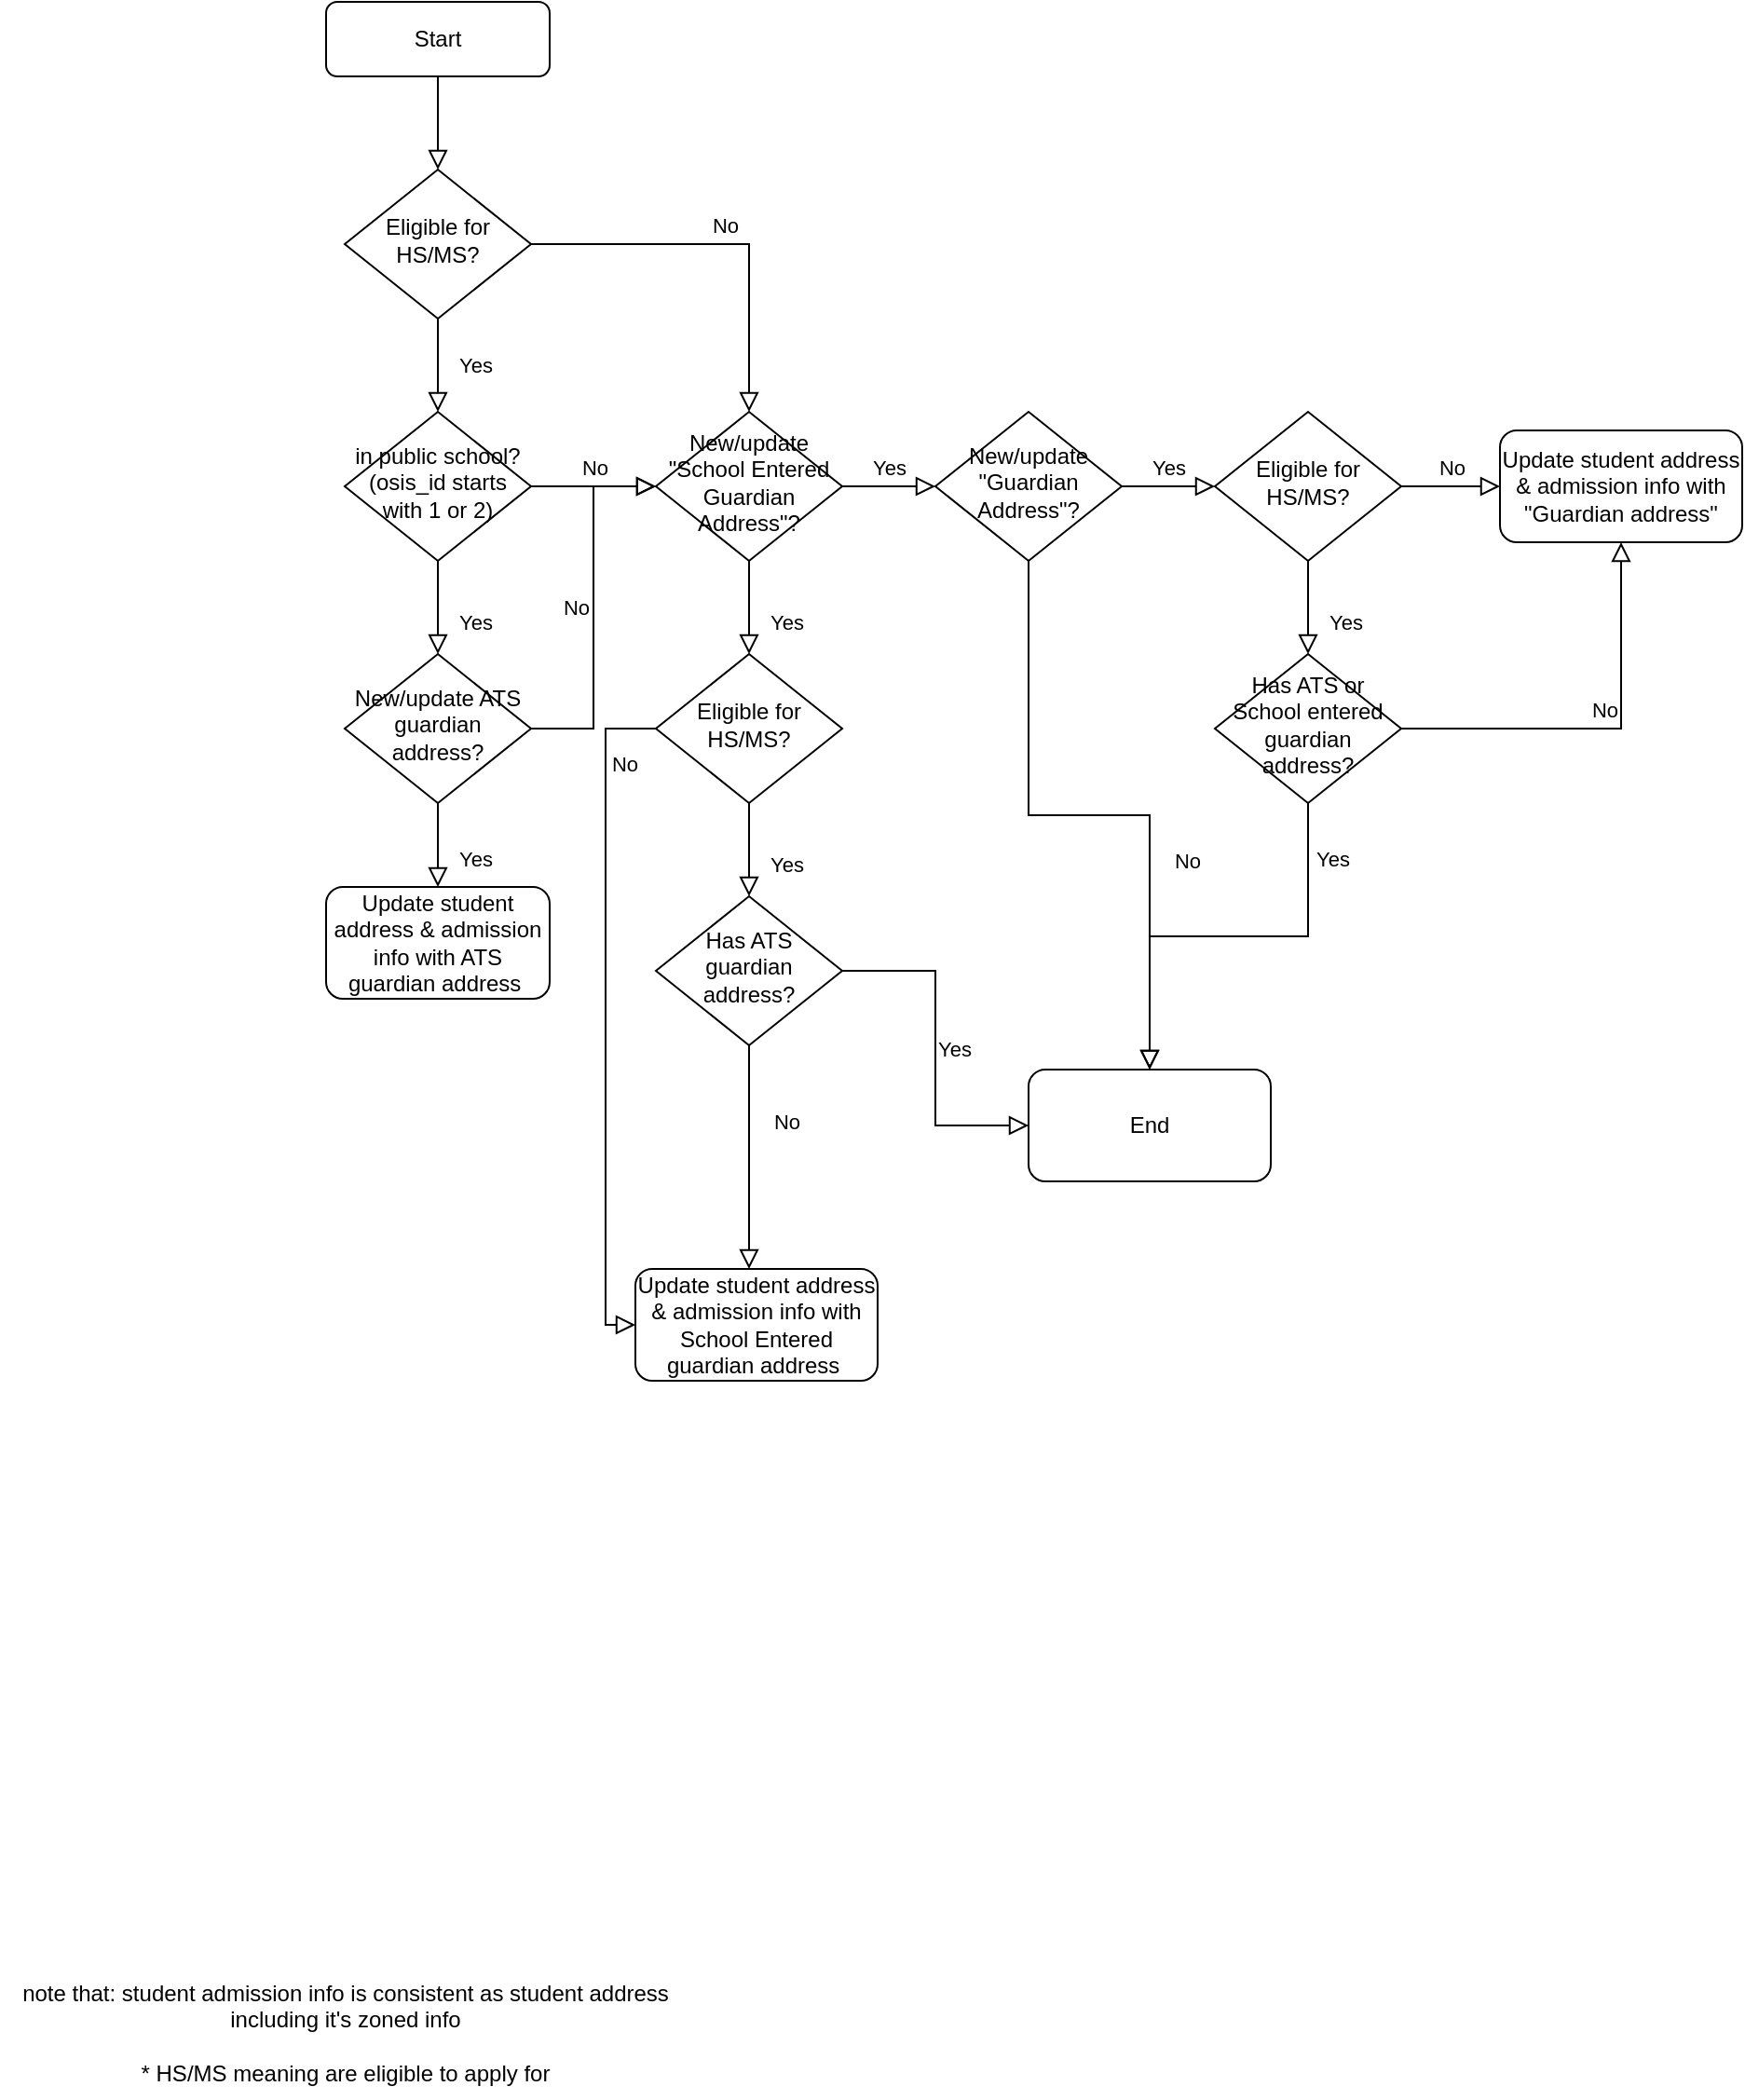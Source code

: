 <mxfile version="20.5.1" type="github">
  <diagram id="C5RBs43oDa-KdzZeNtuy" name="Page-1">
    <mxGraphModel dx="2249" dy="794" grid="1" gridSize="10" guides="1" tooltips="1" connect="1" arrows="1" fold="1" page="1" pageScale="1" pageWidth="827" pageHeight="1169" math="0" shadow="0">
      <root>
        <mxCell id="WIyWlLk6GJQsqaUBKTNV-0" />
        <mxCell id="WIyWlLk6GJQsqaUBKTNV-1" parent="WIyWlLk6GJQsqaUBKTNV-0" />
        <mxCell id="WIyWlLk6GJQsqaUBKTNV-2" value="" style="rounded=0;html=1;jettySize=auto;orthogonalLoop=1;fontSize=11;endArrow=block;endFill=0;endSize=8;strokeWidth=1;shadow=0;labelBackgroundColor=none;edgeStyle=orthogonalEdgeStyle;" parent="WIyWlLk6GJQsqaUBKTNV-1" source="WIyWlLk6GJQsqaUBKTNV-3" target="WIyWlLk6GJQsqaUBKTNV-6" edge="1">
          <mxGeometry relative="1" as="geometry" />
        </mxCell>
        <mxCell id="WIyWlLk6GJQsqaUBKTNV-3" value="Start" style="rounded=1;whiteSpace=wrap;html=1;fontSize=12;glass=0;strokeWidth=1;shadow=0;" parent="WIyWlLk6GJQsqaUBKTNV-1" vertex="1">
          <mxGeometry x="160" y="80" width="120" height="40" as="geometry" />
        </mxCell>
        <mxCell id="WIyWlLk6GJQsqaUBKTNV-4" value="Yes" style="rounded=0;html=1;jettySize=auto;orthogonalLoop=1;fontSize=11;endArrow=block;endFill=0;endSize=8;strokeWidth=1;shadow=0;labelBackgroundColor=none;edgeStyle=orthogonalEdgeStyle;" parent="WIyWlLk6GJQsqaUBKTNV-1" source="WIyWlLk6GJQsqaUBKTNV-6" target="WIyWlLk6GJQsqaUBKTNV-10" edge="1">
          <mxGeometry y="20" relative="1" as="geometry">
            <mxPoint as="offset" />
          </mxGeometry>
        </mxCell>
        <mxCell id="WIyWlLk6GJQsqaUBKTNV-5" value="No" style="edgeStyle=orthogonalEdgeStyle;rounded=0;html=1;jettySize=auto;orthogonalLoop=1;fontSize=11;endArrow=block;endFill=0;endSize=8;strokeWidth=1;shadow=0;labelBackgroundColor=none;" parent="WIyWlLk6GJQsqaUBKTNV-1" source="WIyWlLk6GJQsqaUBKTNV-6" target="rzEQRnUU2mOkOvjP8USI-9" edge="1">
          <mxGeometry y="10" relative="1" as="geometry">
            <mxPoint as="offset" />
            <mxPoint x="320" y="210" as="targetPoint" />
          </mxGeometry>
        </mxCell>
        <mxCell id="WIyWlLk6GJQsqaUBKTNV-6" value="Eligible for HS/MS?" style="rhombus;whiteSpace=wrap;html=1;shadow=0;fontFamily=Helvetica;fontSize=12;align=center;strokeWidth=1;spacing=6;spacingTop=-4;" parent="WIyWlLk6GJQsqaUBKTNV-1" vertex="1">
          <mxGeometry x="170" y="170" width="100" height="80" as="geometry" />
        </mxCell>
        <mxCell id="WIyWlLk6GJQsqaUBKTNV-8" value="Yes" style="rounded=0;html=1;jettySize=auto;orthogonalLoop=1;fontSize=11;endArrow=block;endFill=0;endSize=8;strokeWidth=1;shadow=0;labelBackgroundColor=none;edgeStyle=orthogonalEdgeStyle;" parent="WIyWlLk6GJQsqaUBKTNV-1" source="WIyWlLk6GJQsqaUBKTNV-10" edge="1">
          <mxGeometry x="0.333" y="20" relative="1" as="geometry">
            <mxPoint as="offset" />
            <mxPoint x="220" y="430" as="targetPoint" />
          </mxGeometry>
        </mxCell>
        <mxCell id="WIyWlLk6GJQsqaUBKTNV-9" value="No" style="edgeStyle=orthogonalEdgeStyle;rounded=0;html=1;jettySize=auto;orthogonalLoop=1;fontSize=11;endArrow=block;endFill=0;endSize=8;strokeWidth=1;shadow=0;labelBackgroundColor=none;" parent="WIyWlLk6GJQsqaUBKTNV-1" source="WIyWlLk6GJQsqaUBKTNV-10" target="rzEQRnUU2mOkOvjP8USI-9" edge="1">
          <mxGeometry y="10" relative="1" as="geometry">
            <mxPoint as="offset" />
            <mxPoint x="287" y="340" as="sourcePoint" />
            <mxPoint x="337" y="340" as="targetPoint" />
          </mxGeometry>
        </mxCell>
        <mxCell id="WIyWlLk6GJQsqaUBKTNV-10" value="in public school?(osis_id starts with 1 or 2)" style="rhombus;whiteSpace=wrap;html=1;shadow=0;fontFamily=Helvetica;fontSize=12;align=center;strokeWidth=1;spacing=6;spacingTop=-4;" parent="WIyWlLk6GJQsqaUBKTNV-1" vertex="1">
          <mxGeometry x="170" y="300" width="100" height="80" as="geometry" />
        </mxCell>
        <mxCell id="rzEQRnUU2mOkOvjP8USI-1" value="note that: student admission info is consistent as student address&lt;br&gt;including it&#39;s zoned info&lt;br&gt;&lt;br&gt;* HS/MS meaning are eligible to apply for" style="text;html=1;align=center;verticalAlign=middle;resizable=0;points=[];autosize=1;strokeColor=none;fillColor=none;" vertex="1" parent="WIyWlLk6GJQsqaUBKTNV-1">
          <mxGeometry x="-15" y="1135" width="370" height="70" as="geometry" />
        </mxCell>
        <mxCell id="rzEQRnUU2mOkOvjP8USI-4" value="Yes" style="rounded=0;html=1;jettySize=auto;orthogonalLoop=1;fontSize=11;endArrow=block;endFill=0;endSize=8;strokeWidth=1;shadow=0;labelBackgroundColor=none;edgeStyle=orthogonalEdgeStyle;" edge="1" parent="WIyWlLk6GJQsqaUBKTNV-1" source="rzEQRnUU2mOkOvjP8USI-6" target="rzEQRnUU2mOkOvjP8USI-26">
          <mxGeometry x="0.333" y="20" relative="1" as="geometry">
            <mxPoint as="offset" />
            <mxPoint x="220" y="560" as="targetPoint" />
          </mxGeometry>
        </mxCell>
        <mxCell id="rzEQRnUU2mOkOvjP8USI-5" value="No" style="edgeStyle=orthogonalEdgeStyle;rounded=0;html=1;jettySize=auto;orthogonalLoop=1;fontSize=11;endArrow=block;endFill=0;endSize=8;strokeWidth=1;shadow=0;labelBackgroundColor=none;entryX=0;entryY=0.5;entryDx=0;entryDy=0;" edge="1" parent="WIyWlLk6GJQsqaUBKTNV-1" source="rzEQRnUU2mOkOvjP8USI-6" target="rzEQRnUU2mOkOvjP8USI-9">
          <mxGeometry y="10" relative="1" as="geometry">
            <mxPoint as="offset" />
            <mxPoint x="337" y="470" as="targetPoint" />
            <mxPoint x="287" y="470" as="sourcePoint" />
          </mxGeometry>
        </mxCell>
        <mxCell id="rzEQRnUU2mOkOvjP8USI-6" value="New/update ATS guardian address?" style="rhombus;whiteSpace=wrap;html=1;shadow=0;fontFamily=Helvetica;fontSize=12;align=center;strokeWidth=1;spacing=6;spacingTop=-4;" vertex="1" parent="WIyWlLk6GJQsqaUBKTNV-1">
          <mxGeometry x="170" y="430" width="100" height="80" as="geometry" />
        </mxCell>
        <mxCell id="rzEQRnUU2mOkOvjP8USI-7" value="Yes" style="rounded=0;html=1;jettySize=auto;orthogonalLoop=1;fontSize=11;endArrow=block;endFill=0;endSize=8;strokeWidth=1;shadow=0;labelBackgroundColor=none;edgeStyle=orthogonalEdgeStyle;" edge="1" parent="WIyWlLk6GJQsqaUBKTNV-1" source="rzEQRnUU2mOkOvjP8USI-9">
          <mxGeometry x="0.333" y="20" relative="1" as="geometry">
            <mxPoint as="offset" />
            <mxPoint x="387" y="430" as="targetPoint" />
          </mxGeometry>
        </mxCell>
        <mxCell id="rzEQRnUU2mOkOvjP8USI-8" value="Yes" style="edgeStyle=orthogonalEdgeStyle;rounded=0;html=1;jettySize=auto;orthogonalLoop=1;fontSize=11;endArrow=block;endFill=0;endSize=8;strokeWidth=1;shadow=0;labelBackgroundColor=none;" edge="1" parent="WIyWlLk6GJQsqaUBKTNV-1" source="rzEQRnUU2mOkOvjP8USI-9" target="rzEQRnUU2mOkOvjP8USI-12">
          <mxGeometry y="10" relative="1" as="geometry">
            <mxPoint as="offset" />
            <mxPoint x="487" y="340" as="targetPoint" />
          </mxGeometry>
        </mxCell>
        <mxCell id="rzEQRnUU2mOkOvjP8USI-9" value="New/update &quot;School Entered Guardian Address&quot;?" style="rhombus;whiteSpace=wrap;html=1;shadow=0;fontFamily=Helvetica;fontSize=12;align=center;strokeWidth=1;spacing=6;spacingTop=-4;" vertex="1" parent="WIyWlLk6GJQsqaUBKTNV-1">
          <mxGeometry x="337" y="300" width="100" height="80" as="geometry" />
        </mxCell>
        <mxCell id="rzEQRnUU2mOkOvjP8USI-10" value="No" style="rounded=0;html=1;jettySize=auto;orthogonalLoop=1;fontSize=11;endArrow=block;endFill=0;endSize=8;strokeWidth=1;shadow=0;labelBackgroundColor=none;edgeStyle=orthogonalEdgeStyle;" edge="1" parent="WIyWlLk6GJQsqaUBKTNV-1" source="rzEQRnUU2mOkOvjP8USI-12" target="rzEQRnUU2mOkOvjP8USI-29">
          <mxGeometry x="0.333" y="20" relative="1" as="geometry">
            <mxPoint as="offset" />
            <mxPoint x="537" y="430" as="targetPoint" />
          </mxGeometry>
        </mxCell>
        <mxCell id="rzEQRnUU2mOkOvjP8USI-11" value="Yes" style="edgeStyle=orthogonalEdgeStyle;rounded=0;html=1;jettySize=auto;orthogonalLoop=1;fontSize=11;endArrow=block;endFill=0;endSize=8;strokeWidth=1;shadow=0;labelBackgroundColor=none;" edge="1" parent="WIyWlLk6GJQsqaUBKTNV-1" source="rzEQRnUU2mOkOvjP8USI-12" target="rzEQRnUU2mOkOvjP8USI-15">
          <mxGeometry y="10" relative="1" as="geometry">
            <mxPoint as="offset" />
            <mxPoint x="637" y="340" as="targetPoint" />
          </mxGeometry>
        </mxCell>
        <mxCell id="rzEQRnUU2mOkOvjP8USI-12" value="New/update &quot;Guardian Address&quot;?" style="rhombus;whiteSpace=wrap;html=1;shadow=0;fontFamily=Helvetica;fontSize=12;align=center;strokeWidth=1;spacing=6;spacingTop=-4;" vertex="1" parent="WIyWlLk6GJQsqaUBKTNV-1">
          <mxGeometry x="487" y="300" width="100" height="80" as="geometry" />
        </mxCell>
        <mxCell id="rzEQRnUU2mOkOvjP8USI-13" value="Yes" style="rounded=0;html=1;jettySize=auto;orthogonalLoop=1;fontSize=11;endArrow=block;endFill=0;endSize=8;strokeWidth=1;shadow=0;labelBackgroundColor=none;edgeStyle=orthogonalEdgeStyle;" edge="1" parent="WIyWlLk6GJQsqaUBKTNV-1" source="rzEQRnUU2mOkOvjP8USI-15">
          <mxGeometry x="0.333" y="20" relative="1" as="geometry">
            <mxPoint as="offset" />
            <mxPoint x="687" y="430" as="targetPoint" />
          </mxGeometry>
        </mxCell>
        <mxCell id="rzEQRnUU2mOkOvjP8USI-14" value="No" style="edgeStyle=orthogonalEdgeStyle;rounded=0;html=1;jettySize=auto;orthogonalLoop=1;fontSize=11;endArrow=block;endFill=0;endSize=8;strokeWidth=1;shadow=0;labelBackgroundColor=none;" edge="1" parent="WIyWlLk6GJQsqaUBKTNV-1" source="rzEQRnUU2mOkOvjP8USI-15" target="rzEQRnUU2mOkOvjP8USI-30">
          <mxGeometry y="10" relative="1" as="geometry">
            <mxPoint as="offset" />
            <mxPoint x="787" y="340" as="targetPoint" />
          </mxGeometry>
        </mxCell>
        <mxCell id="rzEQRnUU2mOkOvjP8USI-15" value="Eligible for HS/MS?" style="rhombus;whiteSpace=wrap;html=1;shadow=0;fontFamily=Helvetica;fontSize=12;align=center;strokeWidth=1;spacing=6;spacingTop=-4;" vertex="1" parent="WIyWlLk6GJQsqaUBKTNV-1">
          <mxGeometry x="637" y="300" width="100" height="80" as="geometry" />
        </mxCell>
        <mxCell id="rzEQRnUU2mOkOvjP8USI-16" value="Yes" style="rounded=0;html=1;jettySize=auto;orthogonalLoop=1;fontSize=11;endArrow=block;endFill=0;endSize=8;strokeWidth=1;shadow=0;labelBackgroundColor=none;edgeStyle=orthogonalEdgeStyle;" edge="1" parent="WIyWlLk6GJQsqaUBKTNV-1" source="rzEQRnUU2mOkOvjP8USI-18" target="rzEQRnUU2mOkOvjP8USI-29">
          <mxGeometry x="-0.737" y="13" relative="1" as="geometry">
            <mxPoint as="offset" />
            <mxPoint x="687" y="560" as="targetPoint" />
          </mxGeometry>
        </mxCell>
        <mxCell id="rzEQRnUU2mOkOvjP8USI-17" value="No" style="edgeStyle=orthogonalEdgeStyle;rounded=0;html=1;jettySize=auto;orthogonalLoop=1;fontSize=11;endArrow=block;endFill=0;endSize=8;strokeWidth=1;shadow=0;labelBackgroundColor=none;" edge="1" parent="WIyWlLk6GJQsqaUBKTNV-1" source="rzEQRnUU2mOkOvjP8USI-18" target="rzEQRnUU2mOkOvjP8USI-30">
          <mxGeometry y="10" relative="1" as="geometry">
            <mxPoint as="offset" />
            <mxPoint x="787" y="470" as="targetPoint" />
          </mxGeometry>
        </mxCell>
        <mxCell id="rzEQRnUU2mOkOvjP8USI-18" value="Has ATS or School entered guardian address?" style="rhombus;whiteSpace=wrap;html=1;shadow=0;fontFamily=Helvetica;fontSize=12;align=center;strokeWidth=1;spacing=6;spacingTop=-4;" vertex="1" parent="WIyWlLk6GJQsqaUBKTNV-1">
          <mxGeometry x="637" y="430" width="100" height="80" as="geometry" />
        </mxCell>
        <mxCell id="rzEQRnUU2mOkOvjP8USI-19" value="Yes" style="rounded=0;html=1;jettySize=auto;orthogonalLoop=1;fontSize=11;endArrow=block;endFill=0;endSize=8;strokeWidth=1;shadow=0;labelBackgroundColor=none;edgeStyle=orthogonalEdgeStyle;" edge="1" parent="WIyWlLk6GJQsqaUBKTNV-1" source="rzEQRnUU2mOkOvjP8USI-21">
          <mxGeometry x="0.333" y="20" relative="1" as="geometry">
            <mxPoint as="offset" />
            <mxPoint x="387" y="560" as="targetPoint" />
          </mxGeometry>
        </mxCell>
        <mxCell id="rzEQRnUU2mOkOvjP8USI-20" value="No" style="edgeStyle=orthogonalEdgeStyle;rounded=0;html=1;jettySize=auto;orthogonalLoop=1;fontSize=11;endArrow=block;endFill=0;endSize=8;strokeWidth=1;shadow=0;labelBackgroundColor=none;entryX=0;entryY=0.5;entryDx=0;entryDy=0;exitX=0;exitY=0.5;exitDx=0;exitDy=0;" edge="1" parent="WIyWlLk6GJQsqaUBKTNV-1" source="rzEQRnUU2mOkOvjP8USI-21" target="rzEQRnUU2mOkOvjP8USI-28">
          <mxGeometry x="-0.746" y="10" relative="1" as="geometry">
            <mxPoint as="offset" />
            <mxPoint x="487" y="470" as="targetPoint" />
            <Array as="points">
              <mxPoint x="310" y="470" />
              <mxPoint x="310" y="790" />
            </Array>
          </mxGeometry>
        </mxCell>
        <mxCell id="rzEQRnUU2mOkOvjP8USI-21" value="Eligible for HS/MS?" style="rhombus;whiteSpace=wrap;html=1;shadow=0;fontFamily=Helvetica;fontSize=12;align=center;strokeWidth=1;spacing=6;spacingTop=-4;" vertex="1" parent="WIyWlLk6GJQsqaUBKTNV-1">
          <mxGeometry x="337" y="430" width="100" height="80" as="geometry" />
        </mxCell>
        <mxCell id="rzEQRnUU2mOkOvjP8USI-22" value="No" style="rounded=0;html=1;jettySize=auto;orthogonalLoop=1;fontSize=11;endArrow=block;endFill=0;endSize=8;strokeWidth=1;shadow=0;labelBackgroundColor=none;edgeStyle=orthogonalEdgeStyle;exitX=0.5;exitY=1;exitDx=0;exitDy=0;" edge="1" parent="WIyWlLk6GJQsqaUBKTNV-1" source="rzEQRnUU2mOkOvjP8USI-24" target="rzEQRnUU2mOkOvjP8USI-28">
          <mxGeometry x="-0.319" y="20" relative="1" as="geometry">
            <mxPoint as="offset" />
            <mxPoint x="381.04" y="758.98" as="targetPoint" />
            <mxPoint x="392" y="637.6" as="sourcePoint" />
            <Array as="points">
              <mxPoint x="387" y="720" />
              <mxPoint x="387" y="720" />
            </Array>
          </mxGeometry>
        </mxCell>
        <mxCell id="rzEQRnUU2mOkOvjP8USI-23" value="Yes" style="edgeStyle=orthogonalEdgeStyle;rounded=0;html=1;jettySize=auto;orthogonalLoop=1;fontSize=11;endArrow=block;endFill=0;endSize=8;strokeWidth=1;shadow=0;labelBackgroundColor=none;entryX=0;entryY=0.5;entryDx=0;entryDy=0;" edge="1" parent="WIyWlLk6GJQsqaUBKTNV-1" source="rzEQRnUU2mOkOvjP8USI-24" target="rzEQRnUU2mOkOvjP8USI-29">
          <mxGeometry y="10" relative="1" as="geometry">
            <mxPoint as="offset" />
            <mxPoint x="487" y="600" as="targetPoint" />
          </mxGeometry>
        </mxCell>
        <mxCell id="rzEQRnUU2mOkOvjP8USI-24" value="Has ATS guardian address?" style="rhombus;whiteSpace=wrap;html=1;shadow=0;fontFamily=Helvetica;fontSize=12;align=center;strokeWidth=1;spacing=6;spacingTop=-4;" vertex="1" parent="WIyWlLk6GJQsqaUBKTNV-1">
          <mxGeometry x="337" y="560" width="100" height="80" as="geometry" />
        </mxCell>
        <mxCell id="rzEQRnUU2mOkOvjP8USI-26" value="Update student address &amp;amp; admission info with ATS guardian address&amp;nbsp;" style="rounded=1;whiteSpace=wrap;html=1;" vertex="1" parent="WIyWlLk6GJQsqaUBKTNV-1">
          <mxGeometry x="160" y="555" width="120" height="60" as="geometry" />
        </mxCell>
        <mxCell id="rzEQRnUU2mOkOvjP8USI-28" value="Update student address &amp;amp; admission info with School Entered guardian address&amp;nbsp;" style="rounded=1;whiteSpace=wrap;html=1;" vertex="1" parent="WIyWlLk6GJQsqaUBKTNV-1">
          <mxGeometry x="326" y="760" width="130" height="60" as="geometry" />
        </mxCell>
        <mxCell id="rzEQRnUU2mOkOvjP8USI-29" value="End" style="rounded=1;whiteSpace=wrap;html=1;" vertex="1" parent="WIyWlLk6GJQsqaUBKTNV-1">
          <mxGeometry x="537" y="653" width="130" height="60" as="geometry" />
        </mxCell>
        <mxCell id="rzEQRnUU2mOkOvjP8USI-30" value="Update student address &amp;amp; admission info with &quot;Guardian address&quot;" style="rounded=1;whiteSpace=wrap;html=1;" vertex="1" parent="WIyWlLk6GJQsqaUBKTNV-1">
          <mxGeometry x="790" y="310" width="130" height="60" as="geometry" />
        </mxCell>
      </root>
    </mxGraphModel>
  </diagram>
</mxfile>

